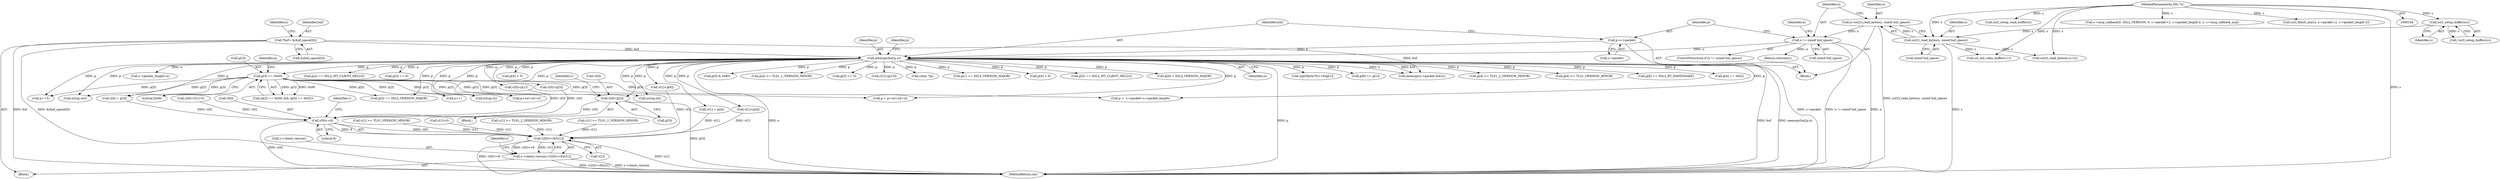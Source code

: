 digraph "0_openssl_26a59d9b46574e457870197dffa802871b4c8fc7_0@array" {
"1000243" [label="(Call,v[0]=p[3])"];
"1000232" [label="(Call,p[3] == 0x00)"];
"1000213" [label="(Call,memcpy(buf,p,n))"];
"1000150" [label="(Call,*buf= &(buf_space[0]))"];
"1000208" [label="(Call,p=s->packet)"];
"1000202" [label="(Call,n != sizeof buf_space)"];
"1000195" [label="(Call,n=ssl23_read_bytes(s, sizeof buf_space))"];
"1000197" [label="(Call,ssl23_read_bytes(s, sizeof buf_space))"];
"1000192" [label="(Call,ssl3_setup_buffers(s))"];
"1000146" [label="(MethodParameterIn,SSL *s)"];
"1001235" [label="(Call,v[0]<<8)"];
"1001234" [label="(Call,(v[0]<<8)|v[1])"];
"1001230" [label="(Call,s->client_version=(v[0]<<8)|v[1])"];
"1000243" [label="(Call,v[0]=p[3])"];
"1000231" [label="(Call,(p[3] == 0x00) && (p[4] == 0x02))"];
"1000269" [label="(Call,p[3] == SSL3_VERSION_MAJOR)"];
"1000769" [label="(Call,ssl23_read_bytes(s,n+2))"];
"1000452" [label="(Call,p[4] < 5)"];
"1000152" [label="(Call,&(buf_space[0]))"];
"1000147" [label="(Block,)"];
"1001252" [label="(MethodReturn,int)"];
"1000207" [label="(Identifier,n)"];
"1000540" [label="(Call,v[1] >= TLS1_1_VERSION_MINOR)"];
"1000210" [label="(Call,s->packet)"];
"1001231" [label="(Call,s->client_version)"];
"1000199" [label="(Call,sizeof buf_space)"];
"1000825" [label="(Call,n2s(p,sil))"];
"1001000" [label="(Call,p++)"];
"1001116" [label="(Call,ssl3_setup_read_buffer(s))"];
"1001241" [label="(Identifier,v)"];
"1001095" [label="(Call,ssl_init_wbio_buffer(s,1))"];
"1000146" [label="(MethodParameterIn,SSL *s)"];
"1000819" [label="(Call,p+=5)"];
"1000219" [label="(Call,p[0] & 0x80)"];
"1000275" [label="(Call,v[0]=p[3])"];
"1000242" [label="(Block,)"];
"1000323" [label="(Call,p[4] >= TLS1_1_VERSION_MINOR)"];
"1000465" [label="(Call,v[0]=p[1])"];
"1000195" [label="(Call,n=ssl23_read_bytes(s, sizeof buf_space))"];
"1000474" [label="(Call,p[3] == 0)"];
"1000180" [label="(Block,)"];
"1000501" [label="(Call,v[1]=p[10])"];
"1001245" [label="(Identifier,s)"];
"1000635" [label="(Call,(char *)p)"];
"1000434" [label="(Call,p[1] == SSL3_VERSION_MAJOR)"];
"1000479" [label="(Call,p[4] < 6)"];
"1000509" [label="(Call,v[1] >= TLS1_VERSION_MINOR)"];
"1000203" [label="(Identifier,n)"];
"1000822" [label="(Call,n2s(p,csl))"];
"1000244" [label="(Call,v[0])"];
"1000440" [label="(Call,p[5] == SSL3_MT_CLIENT_HELLO)"];
"1001234" [label="(Call,(v[0]<<8)|v[1])"];
"1000202" [label="(Call,n != sizeof buf_space)"];
"1000490" [label="(Call,p[9] > SSL3_VERSION_MAJOR)"];
"1001240" [label="(Call,v[1])"];
"1000216" [label="(Identifier,n)"];
"1000727" [label="(Call,v[1] = p[4])"];
"1000247" [label="(Call,p[3])"];
"1000250" [label="(Call,v[1]=p[4])"];
"1000191" [label="(Call,!ssl3_setup_buffers(s))"];
"1000232" [label="(Call,p[3] == 0x00)"];
"1000828" [label="(Call,n2s(p,cl))"];
"1000736" [label="(Call,((p[0]&0x7f)<<8)|p[1])"];
"1000233" [label="(Call,p[3])"];
"1000192" [label="(Call,ssl3_setup_buffers(s))"];
"1000457" [label="(Call,p[9] >= p[1])"];
"1000213" [label="(Call,memcpy(buf,p,n))"];
"1000198" [label="(Identifier,s)"];
"1000208" [label="(Call,p=s->packet)"];
"1000193" [label="(Identifier,s)"];
"1001133" [label="(Call,memcpy(s->packet,buf,n))"];
"1000215" [label="(Identifier,p)"];
"1000975" [label="(Call,p = p+csl+sil+cl)"];
"1001239" [label="(Literal,8)"];
"1000185" [label="(Call,v[1]=0)"];
"1000204" [label="(Call,sizeof buf_space)"];
"1000201" [label="(ControlStructure,if (n != sizeof buf_space))"];
"1000239" [label="(Identifier,p)"];
"1000720" [label="(Call,v[0] = p[3])"];
"1000298" [label="(Call,p[4] >= TLS1_2_VERSION_MINOR)"];
"1000290" [label="(Call,p[4] >= TLS1_VERSION_MINOR)"];
"1000197" [label="(Call,ssl23_read_bytes(s, sizeof buf_space))"];
"1000428" [label="(Call,p[0] == SSL3_RT_HANDSHAKE)"];
"1000237" [label="(Call,p[4] == 0x02)"];
"1000985" [label="(Call,p <  s->packet+s->packet_length)"];
"1000214" [label="(Identifier,buf)"];
"1000166" [label="(Identifier,n)"];
"1001099" [label="(Call,s->packet_length=n)"];
"1000206" [label="(Return,return(n);)"];
"1000252" [label="(Identifier,v)"];
"1000517" [label="(Call,v[1] >= TLS1_2_VERSION_MINOR)"];
"1000224" [label="(Call,p[2] == SSL2_MT_CLIENT_HELLO)"];
"1000796" [label="(Call,s->msg_callback(0, SSL2_VERSION, 0, s->packet+2, s->packet_length-2, s, s->msg_callback_arg))"];
"1000221" [label="(Identifier,p)"];
"1000209" [label="(Identifier,p)"];
"1000780" [label="(Call,ssl3_finish_mac(s, s->packet+2, s->packet_length-2))"];
"1000447" [label="(Call,p[3] == 0)"];
"1000151" [label="(Identifier,buf)"];
"1000181" [label="(Call,v[0]=v[1]=0)"];
"1001230" [label="(Call,s->client_version=(v[0]<<8)|v[1])"];
"1000150" [label="(Call,*buf= &(buf_space[0]))"];
"1000236" [label="(Literal,0x00)"];
"1000977" [label="(Call,p+csl+sil+cl)"];
"1000282" [label="(Call,v[1]=p[4])"];
"1001235" [label="(Call,v[0]<<8)"];
"1000196" [label="(Identifier,n)"];
"1001236" [label="(Call,v[0])"];
"1000243" -> "1000242"  [label="AST: "];
"1000243" -> "1000247"  [label="CFG: "];
"1000244" -> "1000243"  [label="AST: "];
"1000247" -> "1000243"  [label="AST: "];
"1000252" -> "1000243"  [label="CFG: "];
"1000243" -> "1001252"  [label="DDG: p[3]"];
"1000232" -> "1000243"  [label="DDG: p[3]"];
"1000213" -> "1000243"  [label="DDG: p"];
"1000243" -> "1001235"  [label="DDG: v[0]"];
"1000232" -> "1000231"  [label="AST: "];
"1000232" -> "1000236"  [label="CFG: "];
"1000233" -> "1000232"  [label="AST: "];
"1000236" -> "1000232"  [label="AST: "];
"1000239" -> "1000232"  [label="CFG: "];
"1000231" -> "1000232"  [label="CFG: "];
"1000232" -> "1000231"  [label="DDG: p[3]"];
"1000232" -> "1000231"  [label="DDG: 0x00"];
"1000213" -> "1000232"  [label="DDG: p"];
"1000232" -> "1000269"  [label="DDG: p[3]"];
"1000232" -> "1000720"  [label="DDG: p[3]"];
"1000232" -> "1000819"  [label="DDG: p[3]"];
"1000232" -> "1000822"  [label="DDG: p[3]"];
"1000232" -> "1000825"  [label="DDG: p[3]"];
"1000232" -> "1000828"  [label="DDG: p[3]"];
"1000232" -> "1000975"  [label="DDG: p[3]"];
"1000232" -> "1000977"  [label="DDG: p[3]"];
"1000232" -> "1000985"  [label="DDG: p[3]"];
"1000232" -> "1001000"  [label="DDG: p[3]"];
"1000213" -> "1000180"  [label="AST: "];
"1000213" -> "1000216"  [label="CFG: "];
"1000214" -> "1000213"  [label="AST: "];
"1000215" -> "1000213"  [label="AST: "];
"1000216" -> "1000213"  [label="AST: "];
"1000221" -> "1000213"  [label="CFG: "];
"1000213" -> "1001252"  [label="DDG: n"];
"1000213" -> "1001252"  [label="DDG: buf"];
"1000213" -> "1001252"  [label="DDG: memcpy(buf,p,n)"];
"1000213" -> "1001252"  [label="DDG: p"];
"1000150" -> "1000213"  [label="DDG: buf"];
"1000208" -> "1000213"  [label="DDG: p"];
"1000202" -> "1000213"  [label="DDG: n"];
"1000213" -> "1000219"  [label="DDG: p"];
"1000213" -> "1000224"  [label="DDG: p"];
"1000213" -> "1000237"  [label="DDG: p"];
"1000213" -> "1000250"  [label="DDG: p"];
"1000213" -> "1000269"  [label="DDG: p"];
"1000213" -> "1000275"  [label="DDG: p"];
"1000213" -> "1000282"  [label="DDG: p"];
"1000213" -> "1000290"  [label="DDG: p"];
"1000213" -> "1000298"  [label="DDG: p"];
"1000213" -> "1000323"  [label="DDG: p"];
"1000213" -> "1000428"  [label="DDG: p"];
"1000213" -> "1000434"  [label="DDG: p"];
"1000213" -> "1000440"  [label="DDG: p"];
"1000213" -> "1000447"  [label="DDG: p"];
"1000213" -> "1000452"  [label="DDG: p"];
"1000213" -> "1000457"  [label="DDG: p"];
"1000213" -> "1000465"  [label="DDG: p"];
"1000213" -> "1000474"  [label="DDG: p"];
"1000213" -> "1000479"  [label="DDG: p"];
"1000213" -> "1000490"  [label="DDG: p"];
"1000213" -> "1000501"  [label="DDG: p"];
"1000213" -> "1000635"  [label="DDG: p"];
"1000213" -> "1000720"  [label="DDG: p"];
"1000213" -> "1000727"  [label="DDG: p"];
"1000213" -> "1000736"  [label="DDG: p"];
"1000213" -> "1000819"  [label="DDG: p"];
"1000213" -> "1000822"  [label="DDG: p"];
"1000213" -> "1000825"  [label="DDG: p"];
"1000213" -> "1000828"  [label="DDG: p"];
"1000213" -> "1000975"  [label="DDG: p"];
"1000213" -> "1000977"  [label="DDG: p"];
"1000213" -> "1000985"  [label="DDG: p"];
"1000213" -> "1001000"  [label="DDG: p"];
"1000213" -> "1001099"  [label="DDG: n"];
"1000213" -> "1001133"  [label="DDG: buf"];
"1000213" -> "1001133"  [label="DDG: n"];
"1000150" -> "1000147"  [label="AST: "];
"1000150" -> "1000152"  [label="CFG: "];
"1000151" -> "1000150"  [label="AST: "];
"1000152" -> "1000150"  [label="AST: "];
"1000166" -> "1000150"  [label="CFG: "];
"1000150" -> "1001252"  [label="DDG: buf"];
"1000150" -> "1001252"  [label="DDG: &(buf_space[0])"];
"1000150" -> "1001133"  [label="DDG: buf"];
"1000208" -> "1000180"  [label="AST: "];
"1000208" -> "1000210"  [label="CFG: "];
"1000209" -> "1000208"  [label="AST: "];
"1000210" -> "1000208"  [label="AST: "];
"1000214" -> "1000208"  [label="CFG: "];
"1000208" -> "1001252"  [label="DDG: s->packet"];
"1000202" -> "1000201"  [label="AST: "];
"1000202" -> "1000204"  [label="CFG: "];
"1000203" -> "1000202"  [label="AST: "];
"1000204" -> "1000202"  [label="AST: "];
"1000207" -> "1000202"  [label="CFG: "];
"1000209" -> "1000202"  [label="CFG: "];
"1000202" -> "1001252"  [label="DDG: n"];
"1000202" -> "1001252"  [label="DDG: n != sizeof buf_space"];
"1000195" -> "1000202"  [label="DDG: n"];
"1000202" -> "1000206"  [label="DDG: n"];
"1000195" -> "1000180"  [label="AST: "];
"1000195" -> "1000197"  [label="CFG: "];
"1000196" -> "1000195"  [label="AST: "];
"1000197" -> "1000195"  [label="AST: "];
"1000203" -> "1000195"  [label="CFG: "];
"1000195" -> "1001252"  [label="DDG: ssl23_read_bytes(s, sizeof buf_space)"];
"1000197" -> "1000195"  [label="DDG: s"];
"1000197" -> "1000199"  [label="CFG: "];
"1000198" -> "1000197"  [label="AST: "];
"1000199" -> "1000197"  [label="AST: "];
"1000197" -> "1001252"  [label="DDG: s"];
"1000192" -> "1000197"  [label="DDG: s"];
"1000146" -> "1000197"  [label="DDG: s"];
"1000197" -> "1000769"  [label="DDG: s"];
"1000197" -> "1001095"  [label="DDG: s"];
"1000192" -> "1000191"  [label="AST: "];
"1000192" -> "1000193"  [label="CFG: "];
"1000193" -> "1000192"  [label="AST: "];
"1000191" -> "1000192"  [label="CFG: "];
"1000192" -> "1000191"  [label="DDG: s"];
"1000146" -> "1000192"  [label="DDG: s"];
"1000146" -> "1000145"  [label="AST: "];
"1000146" -> "1001252"  [label="DDG: s"];
"1000146" -> "1000769"  [label="DDG: s"];
"1000146" -> "1000780"  [label="DDG: s"];
"1000146" -> "1000796"  [label="DDG: s"];
"1000146" -> "1001095"  [label="DDG: s"];
"1000146" -> "1001116"  [label="DDG: s"];
"1001235" -> "1001234"  [label="AST: "];
"1001235" -> "1001239"  [label="CFG: "];
"1001236" -> "1001235"  [label="AST: "];
"1001239" -> "1001235"  [label="AST: "];
"1001241" -> "1001235"  [label="CFG: "];
"1001235" -> "1001252"  [label="DDG: v[0]"];
"1001235" -> "1001234"  [label="DDG: v[0]"];
"1001235" -> "1001234"  [label="DDG: 8"];
"1000181" -> "1001235"  [label="DDG: v[0]"];
"1000720" -> "1001235"  [label="DDG: v[0]"];
"1000275" -> "1001235"  [label="DDG: v[0]"];
"1000465" -> "1001235"  [label="DDG: v[0]"];
"1001234" -> "1001230"  [label="AST: "];
"1001234" -> "1001240"  [label="CFG: "];
"1001240" -> "1001234"  [label="AST: "];
"1001230" -> "1001234"  [label="CFG: "];
"1001234" -> "1001252"  [label="DDG: v[0]<<8"];
"1001234" -> "1001252"  [label="DDG: v[1]"];
"1001234" -> "1001230"  [label="DDG: v[0]<<8"];
"1001234" -> "1001230"  [label="DDG: v[1]"];
"1000185" -> "1001234"  [label="DDG: v[1]"];
"1000250" -> "1001234"  [label="DDG: v[1]"];
"1000517" -> "1001234"  [label="DDG: v[1]"];
"1000509" -> "1001234"  [label="DDG: v[1]"];
"1000282" -> "1001234"  [label="DDG: v[1]"];
"1000540" -> "1001234"  [label="DDG: v[1]"];
"1000727" -> "1001234"  [label="DDG: v[1]"];
"1001230" -> "1000147"  [label="AST: "];
"1001231" -> "1001230"  [label="AST: "];
"1001245" -> "1001230"  [label="CFG: "];
"1001230" -> "1001252"  [label="DDG: (v[0]<<8)|v[1]"];
"1001230" -> "1001252"  [label="DDG: s->client_version"];
}
